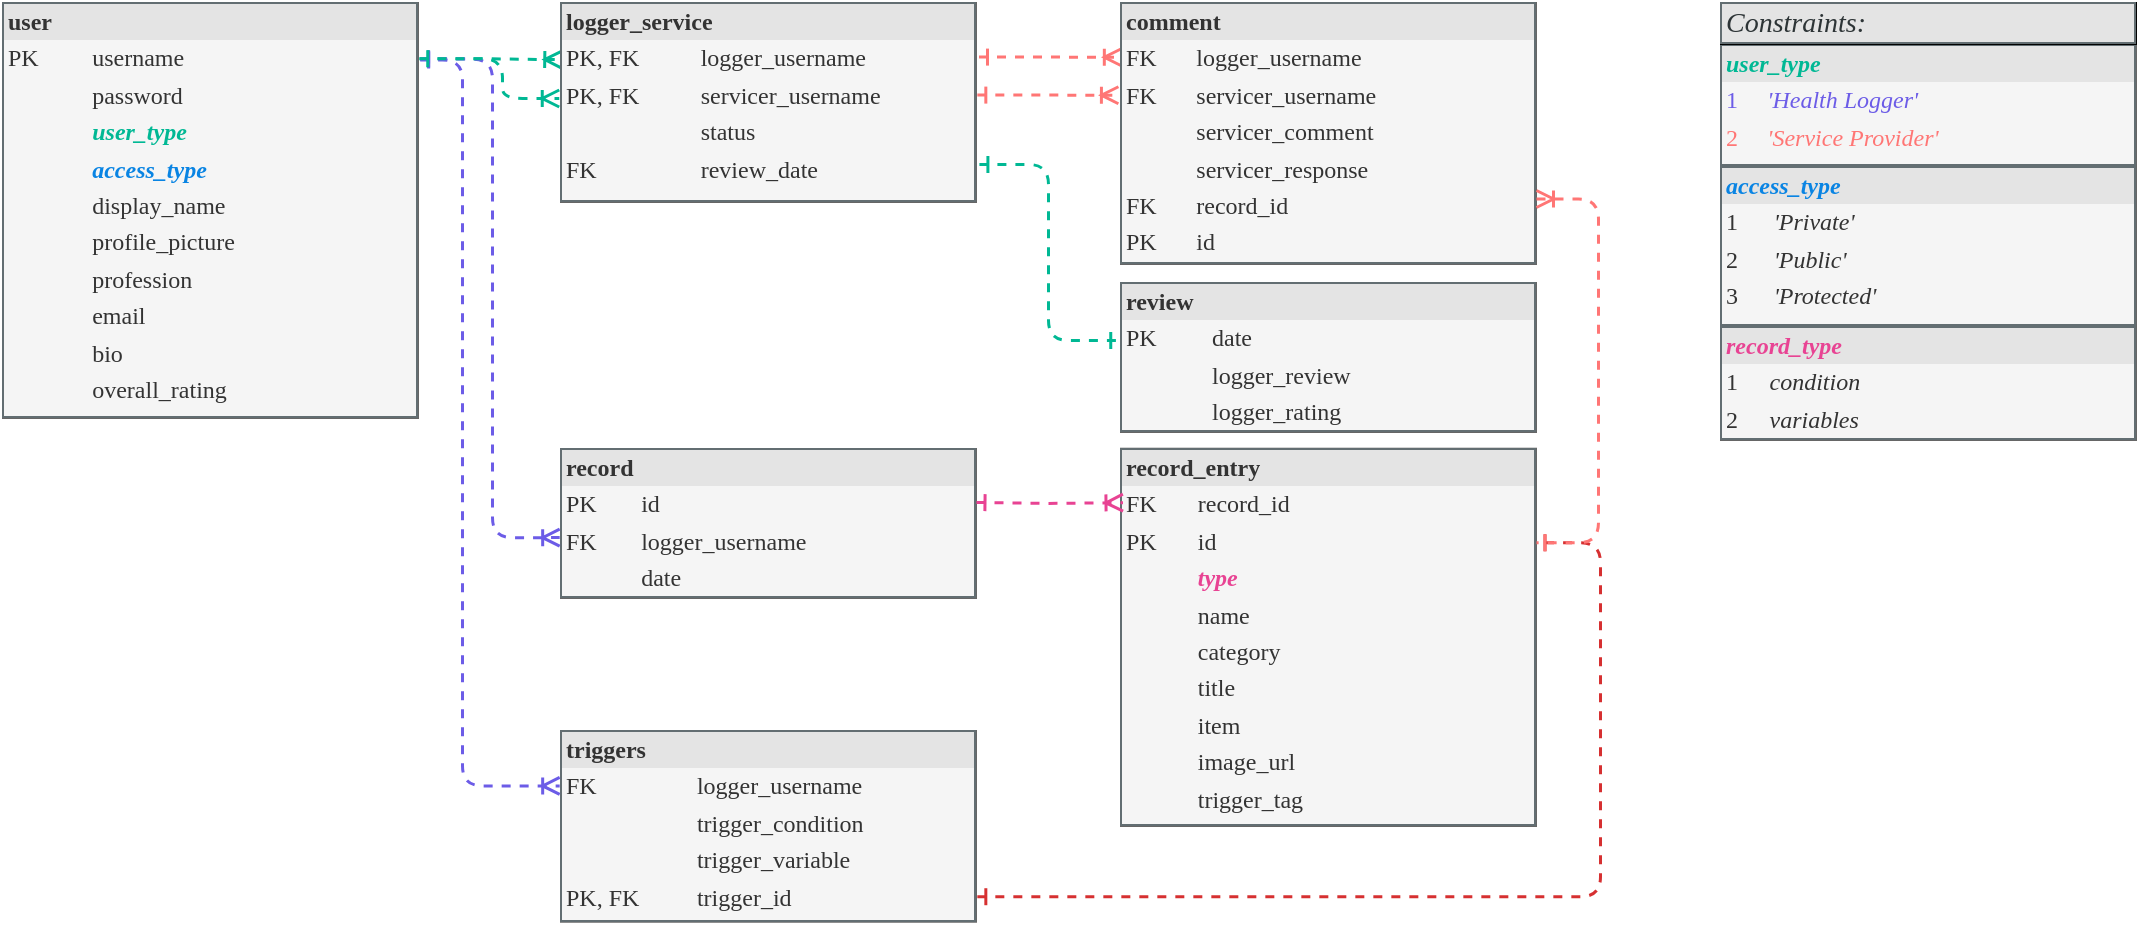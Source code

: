 <mxfile>
    <diagram name="Page-1" id="2ca16b54-16f6-2749-3443-fa8db7711227">
        <mxGraphModel dx="962" dy="457" grid="0" gridSize="10" guides="1" tooltips="1" connect="1" arrows="1" fold="1" page="1" pageScale="1" pageWidth="1169" pageHeight="827" background="none" math="0" shadow="0">
            <root>
                <mxCell id="0"/>
                <mxCell id="1" parent="0"/>
                <mxCell id="2ed32ef02a7f4228-8" value="&lt;div style=&quot;box-sizing: border-box ; width: 100% ; background: #e4e4e4 ; padding: 2px&quot;&gt;&lt;b&gt;user&lt;/b&gt;&lt;/div&gt;&lt;table style=&quot;width: 100% ; font-size: 1em&quot; cellpadding=&quot;2&quot; cellspacing=&quot;0&quot;&gt;&lt;tbody&gt;&lt;tr&gt;&lt;td&gt;PK&lt;/td&gt;&lt;td&gt;username&lt;/td&gt;&lt;/tr&gt;&lt;tr&gt;&lt;td&gt;&lt;br&gt;&lt;/td&gt;&lt;td&gt;password&lt;/td&gt;&lt;/tr&gt;&lt;tr&gt;&lt;td&gt;&lt;/td&gt;&lt;td&gt;&lt;font color=&quot;#00b894&quot;&gt;&lt;b&gt;&lt;i&gt;user_type&lt;/i&gt;&lt;/b&gt;&lt;/font&gt;&lt;/td&gt;&lt;/tr&gt;&lt;tr&gt;&lt;td&gt;&lt;i&gt;&lt;br&gt;&lt;/i&gt;&lt;/td&gt;&lt;td&gt;&lt;font color=&quot;#0984e3&quot;&gt;&lt;b&gt;&lt;i&gt;access_type&lt;/i&gt;&lt;/b&gt;&lt;/font&gt;&lt;br&gt;&lt;/td&gt;&lt;/tr&gt;&lt;tr&gt;&lt;td&gt;&lt;br&gt;&lt;/td&gt;&lt;td&gt;display_name&lt;br&gt;&lt;/td&gt;&lt;/tr&gt;&lt;tr&gt;&lt;td&gt;&lt;br&gt;&lt;/td&gt;&lt;td&gt;profile_picture&lt;br&gt;&lt;/td&gt;&lt;/tr&gt;&lt;tr&gt;&lt;td&gt;&lt;br&gt;&lt;/td&gt;&lt;td&gt;profession&lt;br&gt;&lt;/td&gt;&lt;/tr&gt;&lt;tr&gt;&lt;td&gt;&lt;br&gt;&lt;/td&gt;&lt;td&gt;email&lt;/td&gt;&lt;/tr&gt;&lt;tr&gt;&lt;td&gt;&lt;br&gt;&lt;/td&gt;&lt;td&gt;bio&lt;br&gt;&lt;/td&gt;&lt;/tr&gt;&lt;tr&gt;&lt;td&gt;&lt;br&gt;&lt;/td&gt;&lt;td&gt;overall_rating&lt;br&gt;&lt;/td&gt;&lt;/tr&gt;&lt;/tbody&gt;&lt;/table&gt;" style="verticalAlign=top;align=left;overflow=fill;html=1;rounded=0;shadow=0;comic=0;labelBackgroundColor=none;strokeWidth=0.5;fontFamily=Verdana;fontSize=12;fillColor=#f5f5f5;strokeColor=#666666;fontColor=#333333;glass=0;noLabel=0;portConstraint=none;labelPadding=0;strokeOpacity=100;perimeterSpacing=0;spacingTop=0;spacing=2;spacingLeft=0;labelBorderColor=#636e72;" parent="1" vertex="1">
                    <mxGeometry x="41" y="130" width="208" height="208" as="geometry"/>
                </mxCell>
                <mxCell id="TQXfzH1NdRfpT0izEi7H-4" style="edgeStyle=orthogonalEdgeStyle;html=1;dashed=1;labelBackgroundColor=none;startArrow=ERone;endArrow=ERoneToMany;fontFamily=Verdana;fontSize=12;align=left;endFill=0;startFill=0;strokeColor=#00B894;strokeWidth=1.5;exitX=1.003;exitY=0.135;exitDx=0;exitDy=0;exitPerimeter=0;entryX=0.003;entryY=0.286;entryDx=0;entryDy=0;entryPerimeter=0;" parent="1" source="2ed32ef02a7f4228-8" target="_K73hZ6G-kw6GUNCctz3-10" edge="1">
                    <mxGeometry relative="1" as="geometry">
                        <mxPoint x="267" y="150" as="sourcePoint"/>
                        <mxPoint x="306" y="171" as="targetPoint"/>
                        <Array as="points">
                            <mxPoint x="281" y="158"/>
                        </Array>
                    </mxGeometry>
                </mxCell>
                <mxCell id="TQXfzH1NdRfpT0izEi7H-6" value="&lt;div style=&quot;box-sizing: border-box ; width: 100% ; background: #e4e4e4 ; padding: 2px&quot;&gt;&lt;b&gt;review&lt;/b&gt;&lt;/div&gt;&lt;table style=&quot;width: 100% ; font-size: 1em&quot; cellpadding=&quot;2&quot; cellspacing=&quot;0&quot;&gt;&lt;tbody&gt;&lt;tr&gt;&lt;td&gt;PK&lt;/td&gt;&lt;td&gt;date&lt;/td&gt;&lt;/tr&gt;&lt;tr&gt;&lt;td&gt;&lt;br&gt;&lt;/td&gt;&lt;td&gt;logger_review&lt;br&gt;&lt;/td&gt;&lt;/tr&gt;&lt;tr&gt;&lt;td&gt;&lt;/td&gt;&lt;td&gt;logger_rating&lt;/td&gt;&lt;/tr&gt;&lt;/tbody&gt;&lt;/table&gt;" style="verticalAlign=top;align=left;overflow=fill;html=1;rounded=0;shadow=0;comic=0;labelBackgroundColor=none;strokeWidth=0.5;fontFamily=Verdana;fontSize=12;fillColor=#f5f5f5;strokeColor=#666666;fontColor=#333333;labelBorderColor=#636e72;" parent="1" vertex="1">
                    <mxGeometry x="600" y="270" width="208" height="75" as="geometry"/>
                </mxCell>
                <mxCell id="TQXfzH1NdRfpT0izEi7H-8" style="edgeStyle=orthogonalEdgeStyle;html=1;dashed=1;labelBackgroundColor=none;startArrow=ERone;endArrow=ERone;fontFamily=Verdana;fontSize=12;align=left;endFill=0;startFill=0;exitX=1.007;exitY=0.81;exitDx=0;exitDy=0;strokeColor=#00b894;strokeWidth=1.5;entryX=-0.003;entryY=0.386;entryDx=0;entryDy=0;entryPerimeter=0;exitPerimeter=0;" parent="1" source="_K73hZ6G-kw6GUNCctz3-10" target="TQXfzH1NdRfpT0izEi7H-6" edge="1">
                    <mxGeometry relative="1" as="geometry">
                        <mxPoint x="501.333" y="137.286" as="sourcePoint"/>
                        <mxPoint x="576" y="236" as="targetPoint"/>
                        <Array as="points"/>
                    </mxGeometry>
                </mxCell>
                <mxCell id="TQXfzH1NdRfpT0izEi7H-15" value="&lt;div style=&quot;box-sizing: border-box ; width: 100% ; background: #e4e4e4 ; padding: 2px&quot;&gt;&lt;b&gt;record&lt;/b&gt;&lt;/div&gt;&lt;table style=&quot;width: 100% ; font-size: 1em&quot; cellpadding=&quot;2&quot; cellspacing=&quot;0&quot;&gt;&lt;tbody&gt;&lt;tr&gt;&lt;td&gt;PK&lt;/td&gt;&lt;td&gt;id&lt;br&gt;&lt;/td&gt;&lt;/tr&gt;&lt;tr&gt;&lt;td&gt;FK&lt;/td&gt;&lt;td&gt;logger_username&lt;/td&gt;&lt;/tr&gt;&lt;tr&gt;&lt;td&gt;&lt;br&gt;&lt;/td&gt;&lt;td&gt;date&lt;/td&gt;&lt;/tr&gt;&lt;/tbody&gt;&lt;/table&gt;" style="verticalAlign=top;align=left;overflow=fill;html=1;rounded=0;shadow=0;comic=0;labelBackgroundColor=none;strokeWidth=0.5;fontFamily=Verdana;fontSize=12;fillColor=#f5f5f5;strokeColor=#666666;fontColor=#333333;labelBorderColor=#636e72;" parent="1" vertex="1">
                    <mxGeometry x="320" y="353" width="208" height="75" as="geometry"/>
                </mxCell>
                <mxCell id="TQXfzH1NdRfpT0izEi7H-17" style="edgeStyle=elbowEdgeStyle;html=1;dashed=1;labelBackgroundColor=none;startArrow=ERone;endArrow=ERone;fontFamily=Verdana;fontSize=12;align=left;endFill=0;startFill=0;strokeColor=#d63031;strokeWidth=1.5;exitX=1.002;exitY=0.867;exitDx=0;exitDy=0;exitPerimeter=0;entryX=1;entryY=0.25;entryDx=0;entryDy=0;" parent="1" source="_K73hZ6G-kw6GUNCctz3-7" target="4" edge="1">
                    <mxGeometry relative="1" as="geometry">
                        <mxPoint x="884" y="590" as="sourcePoint"/>
                        <mxPoint x="819" y="415" as="targetPoint"/>
                        <Array as="points">
                            <mxPoint x="840" y="483"/>
                        </Array>
                    </mxGeometry>
                </mxCell>
                <mxCell id="_K73hZ6G-kw6GUNCctz3-2" style="edgeStyle=orthogonalEdgeStyle;html=1;dashed=1;labelBackgroundColor=none;startArrow=ERone;endArrow=ERoneToMany;fontFamily=Verdana;fontSize=12;align=left;endFill=0;startFill=0;strokeColor=#ff7675;strokeWidth=1.5;entryX=0.002;entryY=0.209;entryDx=0;entryDy=0;exitX=1.006;exitY=0.273;exitDx=0;exitDy=0;exitPerimeter=0;entryPerimeter=0;" parent="1" source="_K73hZ6G-kw6GUNCctz3-10" target="2" edge="1">
                    <mxGeometry relative="1" as="geometry">
                        <mxPoint x="553" y="112" as="sourcePoint"/>
                        <mxPoint x="854" y="228" as="targetPoint"/>
                        <Array as="points"/>
                    </mxGeometry>
                </mxCell>
                <mxCell id="_K73hZ6G-kw6GUNCctz3-7" value="&lt;div style=&quot;box-sizing: border-box ; width: 100% ; background: #e4e4e4 ; padding: 2px&quot;&gt;&lt;b&gt;triggers&lt;/b&gt;&lt;/div&gt;&lt;table style=&quot;width: 100% ; font-size: 1em&quot; cellpadding=&quot;2&quot; cellspacing=&quot;0&quot;&gt;&lt;tbody&gt;&lt;tr&gt;&lt;td&gt;FK&lt;/td&gt;&lt;td&gt;logger_username&lt;/td&gt;&lt;/tr&gt;&lt;tr&gt;&lt;td&gt;&lt;br&gt;&lt;/td&gt;&lt;td&gt;trigger_condition&lt;/td&gt;&lt;/tr&gt;&lt;tr&gt;&lt;td&gt;&lt;br&gt;&lt;/td&gt;&lt;td&gt;trigger_variable&lt;/td&gt;&lt;/tr&gt;&lt;tr&gt;&lt;td&gt;PK, FK&lt;/td&gt;&lt;td&gt;trigger_id&lt;/td&gt;&lt;/tr&gt;&lt;/tbody&gt;&lt;/table&gt;" style="verticalAlign=top;align=left;overflow=fill;html=1;rounded=0;shadow=0;comic=0;labelBackgroundColor=none;strokeWidth=0.5;fontFamily=Verdana;fontSize=12;fillColor=#f5f5f5;strokeColor=#666666;fontColor=#333333;labelBorderColor=#636e72;" parent="1" vertex="1">
                    <mxGeometry x="320" y="494" width="208" height="95.86" as="geometry"/>
                </mxCell>
                <mxCell id="_K73hZ6G-kw6GUNCctz3-10" value="&lt;div style=&quot;box-sizing: border-box ; width: 100% ; background: #e4e4e4 ; padding: 2px&quot;&gt;&lt;b&gt;logger_service&lt;/b&gt;&lt;/div&gt;&lt;table style=&quot;width: 100% ; font-size: 1em&quot; cellpadding=&quot;2&quot; cellspacing=&quot;0&quot;&gt;&lt;tbody&gt;&lt;tr&gt;&lt;td&gt;PK, FK&lt;/td&gt;&lt;td&gt;&amp;nbsp; &amp;nbsp;logger_username&lt;/td&gt;&lt;/tr&gt;&lt;tr&gt;&lt;td&gt;PK, FK&lt;/td&gt;&lt;td&gt;&amp;nbsp; &amp;nbsp;servicer_username&lt;/td&gt;&lt;/tr&gt;&lt;tr&gt;&lt;td&gt;&lt;br&gt;&lt;/td&gt;&lt;td&gt;&amp;nbsp; &amp;nbsp;status&lt;/td&gt;&lt;/tr&gt;&lt;tr&gt;&lt;td&gt;FK&lt;/td&gt;&lt;td&gt;&amp;nbsp; &amp;nbsp;review_date&lt;/td&gt;&lt;/tr&gt;&lt;tr&gt;&lt;td&gt;&lt;br&gt;&lt;/td&gt;&lt;td&gt;&amp;nbsp; &amp;nbsp;&lt;/td&gt;&lt;/tr&gt;&lt;/tbody&gt;&lt;/table&gt;" style="verticalAlign=top;align=left;overflow=fill;html=1;rounded=0;shadow=0;comic=0;labelBackgroundColor=none;strokeWidth=0.5;fontFamily=Verdana;fontSize=12;fillColor=#f5f5f5;strokeColor=#666666;fontColor=#333333;labelBorderColor=#636e72;" parent="1" vertex="1">
                    <mxGeometry x="320" y="130" width="208" height="100" as="geometry"/>
                </mxCell>
                <mxCell id="_K73hZ6G-kw6GUNCctz3-11" style="edgeStyle=orthogonalEdgeStyle;html=1;dashed=1;labelBackgroundColor=none;startArrow=ERone;endArrow=ERoneToMany;fontFamily=Verdana;fontSize=12;align=left;endFill=0;startFill=0;strokeColor=#6c5ce7;strokeWidth=1.5;exitX=1.004;exitY=0.136;exitDx=0;exitDy=0;exitPerimeter=0;entryX=-0.002;entryY=0.594;entryDx=0;entryDy=0;entryPerimeter=0;" parent="1" source="2ed32ef02a7f4228-8" target="TQXfzH1NdRfpT0izEi7H-15" edge="1">
                    <mxGeometry relative="1" as="geometry">
                        <mxPoint x="257" y="146" as="sourcePoint"/>
                        <mxPoint x="302" y="415" as="targetPoint"/>
                        <Array as="points">
                            <mxPoint x="286" y="158"/>
                            <mxPoint x="286" y="398"/>
                        </Array>
                    </mxGeometry>
                </mxCell>
                <mxCell id="_K73hZ6G-kw6GUNCctz3-14" style="edgeStyle=orthogonalEdgeStyle;html=1;dashed=1;labelBackgroundColor=none;startArrow=ERone;endArrow=ERoneToMany;fontFamily=Verdana;fontSize=12;align=left;endFill=0;startFill=0;strokeColor=#6c5ce7;strokeWidth=1.5;exitX=1.004;exitY=0.138;exitDx=0;exitDy=0;exitPerimeter=0;entryX=-0.002;entryY=0.289;entryDx=0;entryDy=0;entryPerimeter=0;" parent="1" source="2ed32ef02a7f4228-8" target="_K73hZ6G-kw6GUNCctz3-7" edge="1">
                    <mxGeometry relative="1" as="geometry">
                        <mxPoint x="495" y="457" as="sourcePoint"/>
                        <mxPoint x="561" y="637" as="targetPoint"/>
                        <Array as="points">
                            <mxPoint x="271" y="159"/>
                            <mxPoint x="271" y="522"/>
                        </Array>
                    </mxGeometry>
                </mxCell>
                <mxCell id="2" value="&lt;div style=&quot;box-sizing: border-box ; width: 100% ; background: #e4e4e4 ; padding: 2px&quot;&gt;&lt;b&gt;comment&lt;/b&gt;&lt;/div&gt;&lt;table style=&quot;width: 100% ; font-size: 1em&quot; cellpadding=&quot;2&quot; cellspacing=&quot;0&quot;&gt;&lt;tbody&gt;&lt;tr&gt;&lt;td&gt;FK&lt;/td&gt;&lt;td&gt;logger_username&lt;/td&gt;&lt;/tr&gt;&lt;tr&gt;&lt;td&gt;FK&lt;/td&gt;&lt;td&gt;servicer_username&lt;/td&gt;&lt;/tr&gt;&lt;tr&gt;&lt;td&gt;&lt;br&gt;&lt;/td&gt;&lt;td&gt;servicer_comment&lt;/td&gt;&lt;/tr&gt;&lt;tr&gt;&lt;td&gt;&lt;br&gt;&lt;/td&gt;&lt;td&gt;servicer_response&lt;br&gt;&lt;/td&gt;&lt;/tr&gt;&lt;tr&gt;&lt;td&gt;FK&lt;/td&gt;&lt;td&gt;record_id&lt;/td&gt;&lt;/tr&gt;&lt;tr&gt;&lt;td&gt;PK&lt;/td&gt;&lt;td&gt;id&lt;/td&gt;&lt;/tr&gt;&lt;/tbody&gt;&lt;/table&gt;" style="verticalAlign=top;align=left;overflow=fill;html=1;rounded=0;shadow=0;comic=0;labelBackgroundColor=none;strokeWidth=0.5;fontFamily=Verdana;fontSize=12;fillColor=#f5f5f5;strokeColor=#666666;fontColor=#333333;labelBorderColor=#636e72;" parent="1" vertex="1">
                    <mxGeometry x="600" y="130" width="208" height="131" as="geometry"/>
                </mxCell>
                <mxCell id="4" value="&lt;div style=&quot;box-sizing: border-box ; width: 100% ; background: #e4e4e4 ; padding: 2px&quot;&gt;&lt;b&gt;record_entry&lt;/b&gt;&lt;/div&gt;&lt;table style=&quot;width: 100% ; font-size: 1em&quot; cellpadding=&quot;2&quot; cellspacing=&quot;0&quot;&gt;&lt;tbody&gt;&lt;tr&gt;&lt;td&gt;FK&lt;/td&gt;&lt;td&gt;record_id&lt;/td&gt;&lt;/tr&gt;&lt;tr&gt;&lt;td&gt;PK&lt;/td&gt;&lt;td&gt;id&lt;/td&gt;&lt;/tr&gt;&lt;tr&gt;&lt;td&gt;&lt;br&gt;&lt;/td&gt;&lt;td&gt;&lt;i&gt;&lt;b&gt;&lt;font color=&quot;#e84393&quot;&gt;type&lt;/font&gt;&lt;/b&gt;&lt;/i&gt;&lt;br&gt;&lt;/td&gt;&lt;/tr&gt;&lt;tr&gt;&lt;td&gt;&lt;br&gt;&lt;/td&gt;&lt;td&gt;name&lt;/td&gt;&lt;/tr&gt;&lt;tr&gt;&lt;td&gt;&lt;br&gt;&lt;/td&gt;&lt;td&gt;category&lt;/td&gt;&lt;/tr&gt;&lt;tr&gt;&lt;td&gt;&lt;br&gt;&lt;/td&gt;&lt;td&gt;title&lt;/td&gt;&lt;/tr&gt;&lt;tr&gt;&lt;td&gt;&lt;br&gt;&lt;/td&gt;&lt;td&gt;item&lt;br&gt;&lt;/td&gt;&lt;/tr&gt;&lt;tr&gt;&lt;td&gt;&lt;/td&gt;&lt;td&gt;image_url&amp;nbsp; &amp;nbsp; &amp;nbsp; &amp;nbsp; &amp;nbsp; &amp;nbsp; &amp;nbsp;&lt;/td&gt;&lt;/tr&gt;&lt;tr&gt;&lt;td&gt;&lt;br&gt;&lt;/td&gt;&lt;td&gt;trigger_tag&lt;/td&gt;&lt;/tr&gt;&lt;/tbody&gt;&lt;/table&gt;" style="verticalAlign=top;align=left;overflow=fill;html=1;rounded=0;shadow=0;comic=0;labelBackgroundColor=none;strokeWidth=0.5;fontFamily=Verdana;fontSize=12;fillColor=#f5f5f5;strokeColor=#666666;fontColor=#333333;labelBorderColor=#636e72;" parent="1" vertex="1">
                    <mxGeometry x="600" y="352.86" width="208" height="189.14" as="geometry"/>
                </mxCell>
                <mxCell id="6" style="edgeStyle=orthogonalEdgeStyle;html=1;dashed=1;labelBackgroundColor=none;startArrow=ERoneToMany;endArrow=ERone;fontFamily=Verdana;fontSize=12;align=left;endFill=0;startFill=0;strokeColor=#FF7675;strokeWidth=1.5;exitX=1;exitY=0.75;exitDx=0;exitDy=0;entryX=1;entryY=0.25;entryDx=0;entryDy=0;" parent="1" source="2" target="4" edge="1">
                    <mxGeometry relative="1" as="geometry">
                        <mxPoint x="827" y="256" as="sourcePoint"/>
                        <mxPoint x="822" y="420" as="targetPoint"/>
                        <Array as="points">
                            <mxPoint x="839" y="228"/>
                            <mxPoint x="839" y="400"/>
                        </Array>
                    </mxGeometry>
                </mxCell>
                <mxCell id="7" style="edgeStyle=orthogonalEdgeStyle;html=1;dashed=1;labelBackgroundColor=none;startArrow=ERone;endArrow=ERoneToMany;fontFamily=Verdana;fontSize=12;align=left;endFill=0;startFill=0;strokeColor=#E84393;strokeWidth=1.5;entryX=0.006;entryY=0.144;entryDx=0;entryDy=0;entryPerimeter=0;" parent="1" target="4" edge="1">
                    <mxGeometry relative="1" as="geometry">
                        <mxPoint x="528" y="380" as="sourcePoint"/>
                        <mxPoint x="875" y="461" as="targetPoint"/>
                        <Array as="points"/>
                    </mxGeometry>
                </mxCell>
                <mxCell id="13" value="&lt;div style=&quot;box-sizing: border-box ; width: 100% ; background: #e4e4e4 ; padding: 2px&quot;&gt;&lt;font color=&quot;#00b894&quot;&gt;&lt;b&gt;&lt;i&gt;user_type&lt;/i&gt;&lt;/b&gt;&lt;/font&gt;&lt;/div&gt;&lt;table style=&quot;width: 100% ; font-size: 1em&quot; cellpadding=&quot;2&quot; cellspacing=&quot;0&quot;&gt;&lt;tbody&gt;&lt;tr&gt;&lt;td&gt;&lt;font color=&quot;#6c5ce7&quot;&gt;1&lt;/font&gt;&lt;/td&gt;&lt;td&gt;&lt;i&gt;&lt;font color=&quot;#6c5ce7&quot;&gt;'Health Logger'&lt;/font&gt;&lt;/i&gt;&lt;/td&gt;&lt;/tr&gt;&lt;tr&gt;&lt;td&gt;&lt;font color=&quot;#ff7675&quot;&gt;2&lt;/font&gt;&lt;/td&gt;&lt;td&gt;&lt;i&gt;&lt;font color=&quot;#ff7675&quot;&gt;'Service Provider'&lt;/font&gt;&lt;/i&gt;&lt;/td&gt;&lt;/tr&gt;&lt;/tbody&gt;&lt;/table&gt;" style="verticalAlign=top;align=left;overflow=fill;html=1;rounded=0;shadow=0;comic=0;labelBackgroundColor=none;strokeWidth=0.5;fontFamily=Verdana;fontSize=12;fillColor=#f5f5f5;strokeColor=#666666;fontColor=#333333;glass=0;noLabel=0;portConstraint=none;labelPadding=0;strokeOpacity=100;perimeterSpacing=0;spacingTop=0;spacing=2;spacingLeft=0;labelBorderColor=#636e72;" parent="1" vertex="1">
                    <mxGeometry x="900" y="151" width="208" height="61" as="geometry"/>
                </mxCell>
                <mxCell id="14" value="&lt;div style=&quot;box-sizing: border-box ; width: 100% ; background: #e4e4e4 ; padding: 2px&quot;&gt;&lt;b&gt;&lt;font color=&quot;#0984e3&quot;&gt;&lt;i&gt;access_type&lt;/i&gt;&lt;/font&gt;&lt;/b&gt;&lt;/div&gt;&lt;table style=&quot;width: 100% ; font-size: 1em&quot; cellpadding=&quot;2&quot; cellspacing=&quot;0&quot;&gt;&lt;tbody&gt;&lt;tr&gt;&lt;td&gt;1&lt;/td&gt;&lt;td&gt;&lt;i&gt;'Private'&lt;/i&gt;&lt;/td&gt;&lt;/tr&gt;&lt;tr&gt;&lt;td&gt;2&lt;/td&gt;&lt;td&gt;&lt;i&gt;'Public'&amp;nbsp; &amp;nbsp; &amp;nbsp; &amp;nbsp; &amp;nbsp; &amp;nbsp;&amp;nbsp;&lt;/i&gt;&lt;/td&gt;&lt;/tr&gt;&lt;tr&gt;&lt;td&gt;3&lt;/td&gt;&lt;td&gt;&lt;i&gt;'Protected'&lt;/i&gt;&lt;/td&gt;&lt;/tr&gt;&lt;/tbody&gt;&lt;/table&gt;" style="verticalAlign=top;align=left;overflow=fill;html=1;rounded=0;shadow=0;comic=0;labelBackgroundColor=none;strokeWidth=0.5;fontFamily=Verdana;fontSize=12;fillColor=#f5f5f5;strokeColor=#666666;fontColor=#333333;glass=0;noLabel=0;portConstraint=none;labelPadding=0;strokeOpacity=100;perimeterSpacing=0;spacingTop=0;spacing=2;spacingLeft=0;labelBorderColor=#636e72;" parent="1" vertex="1">
                    <mxGeometry x="900" y="212" width="208" height="80" as="geometry"/>
                </mxCell>
                <mxCell id="15" value="&lt;div style=&quot;box-sizing: border-box ; width: 100% ; background: #e4e4e4 ; padding: 2px&quot;&gt;&lt;b&gt;&lt;i&gt;&lt;font color=&quot;#e84393&quot;&gt;record_type&lt;/font&gt;&lt;/i&gt;&lt;/b&gt;&lt;/div&gt;&lt;table style=&quot;width: 100% ; font-size: 1em&quot; cellpadding=&quot;2&quot; cellspacing=&quot;0&quot;&gt;&lt;tbody&gt;&lt;tr&gt;&lt;td&gt;1&lt;/td&gt;&lt;td&gt;&lt;i&gt;condition&lt;/i&gt;&lt;/td&gt;&lt;/tr&gt;&lt;tr&gt;&lt;td&gt;2&lt;/td&gt;&lt;td&gt;&lt;i&gt;variables&amp;nbsp; &amp;nbsp; &amp;nbsp; &amp;nbsp; &amp;nbsp; &amp;nbsp;&amp;nbsp;&lt;/i&gt;&lt;/td&gt;&lt;/tr&gt;&lt;/tbody&gt;&lt;/table&gt;" style="verticalAlign=top;align=left;overflow=fill;html=1;rounded=0;shadow=0;comic=0;labelBackgroundColor=none;strokeWidth=0.5;fontFamily=Verdana;fontSize=12;fillColor=#f5f5f5;strokeColor=#666666;fontColor=#333333;glass=0;noLabel=0;portConstraint=none;labelPadding=0;strokeOpacity=100;perimeterSpacing=0;spacingTop=0;spacing=2;spacingLeft=0;labelBorderColor=#636e72;" parent="1" vertex="1">
                    <mxGeometry x="900" y="292" width="208" height="57" as="geometry"/>
                </mxCell>
                <mxCell id="17" value="&lt;div style=&quot;box-sizing: border-box ; width: 100% ; background: #e4e4e4 ; padding: 2px&quot;&gt;&lt;font size=&quot;1&quot; style=&quot;&quot; color=&quot;#2d3436&quot;&gt;&lt;span style=&quot;font-size: 14px;&quot;&gt;&lt;i&gt;Constraints:&lt;/i&gt;&lt;/span&gt;&lt;/font&gt;&lt;table style=&quot;width: 100% ; font-size: 1em&quot; cellpadding=&quot;2&quot; cellspacing=&quot;0&quot;&gt;&lt;/table&gt;&lt;/div&gt;" style="verticalAlign=top;align=left;overflow=fill;html=1;rounded=0;shadow=0;comic=0;labelBackgroundColor=none;strokeWidth=0.5;fontFamily=Verdana;fontSize=12;fillColor=default;strokeColor=default;fontColor=#333333;glass=0;noLabel=0;portConstraint=none;labelPadding=0;strokeOpacity=100;perimeterSpacing=0;spacingTop=0;spacing=2;spacingLeft=0;labelBorderColor=#636e72;" parent="1" vertex="1">
                    <mxGeometry x="900" y="130" width="208" height="21" as="geometry"/>
                </mxCell>
                <mxCell id="18" style="edgeStyle=orthogonalEdgeStyle;html=1;dashed=1;labelBackgroundColor=none;startArrow=ERone;endArrow=ERoneToMany;fontFamily=Verdana;fontSize=12;align=left;endFill=0;startFill=0;strokeColor=#ff7675;strokeWidth=1.5;entryX=-0.005;entryY=0.354;entryDx=0;entryDy=0;entryPerimeter=0;exitX=1.002;exitY=0.463;exitDx=0;exitDy=0;exitPerimeter=0;" parent="1" source="_K73hZ6G-kw6GUNCctz3-10" target="2" edge="1">
                    <mxGeometry relative="1" as="geometry">
                        <mxPoint x="538" y="185" as="sourcePoint"/>
                        <mxPoint x="610" y="168.75" as="targetPoint"/>
                        <Array as="points"/>
                    </mxGeometry>
                </mxCell>
                <mxCell id="19" style="edgeStyle=orthogonalEdgeStyle;html=1;dashed=1;labelBackgroundColor=none;startArrow=ERone;endArrow=ERoneToMany;fontFamily=Verdana;fontSize=12;align=left;endFill=0;startFill=0;strokeColor=#00B894;strokeWidth=1.5;exitX=1.002;exitY=0.135;exitDx=0;exitDy=0;exitPerimeter=0;entryX=-0.003;entryY=0.48;entryDx=0;entryDy=0;entryPerimeter=0;" parent="1" source="2ed32ef02a7f4228-8" target="_K73hZ6G-kw6GUNCctz3-10" edge="1">
                    <mxGeometry relative="1" as="geometry">
                        <mxPoint x="259.624" y="168.08" as="sourcePoint"/>
                        <mxPoint x="330.624" y="168.6" as="targetPoint"/>
                        <Array as="points">
                            <mxPoint x="291" y="158"/>
                            <mxPoint x="291" y="178"/>
                        </Array>
                    </mxGeometry>
                </mxCell>
            </root>
        </mxGraphModel>
    </diagram>
</mxfile>